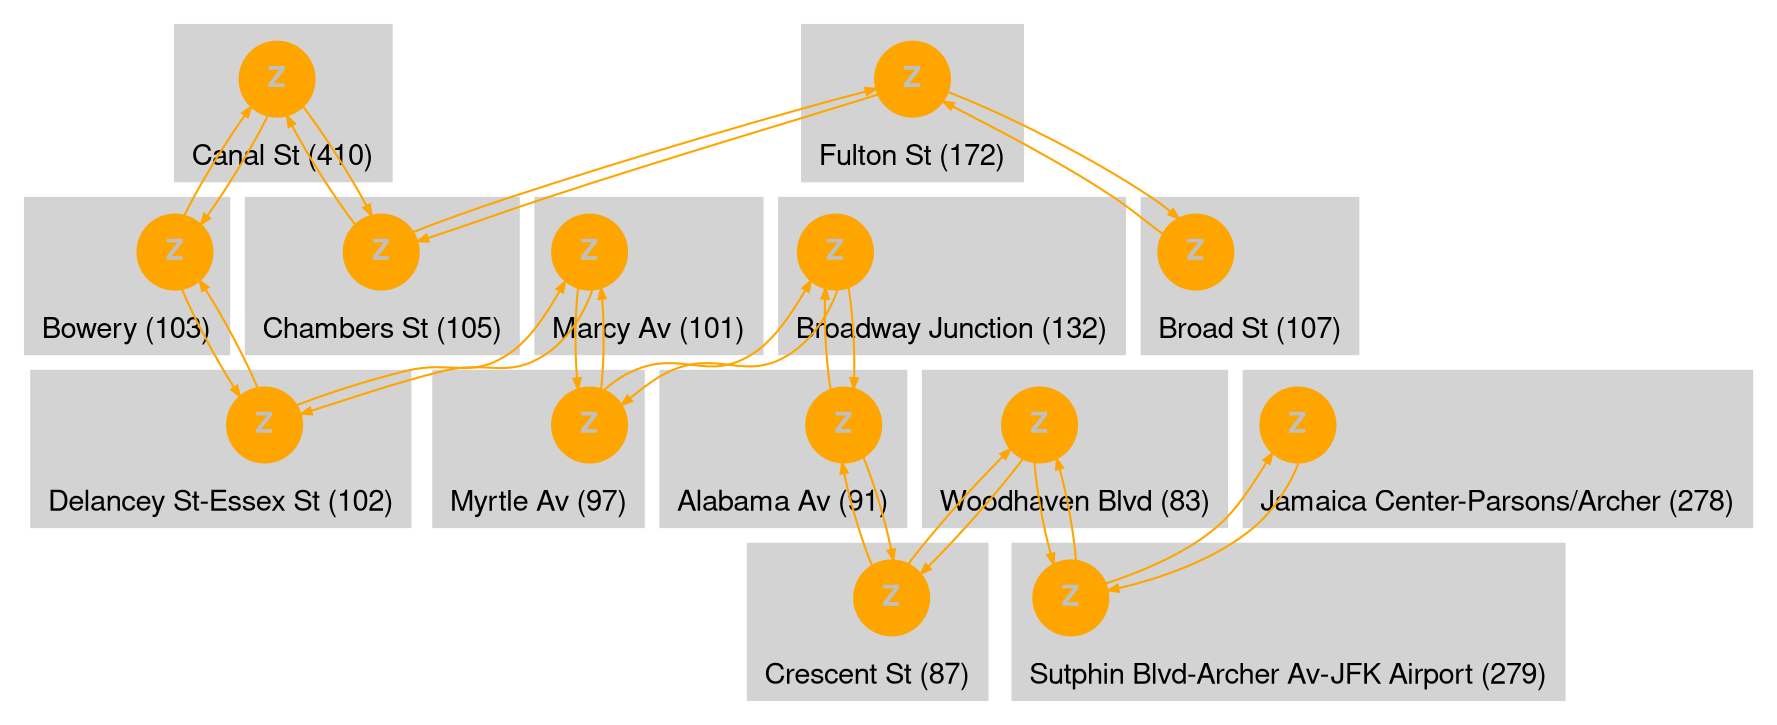 
digraph G {
  fontname="Helvetica,Arial,sans-serif";
  node [fontname="Helvetica,Arial,sans-serif bold" labelloc="c"];
  edge [fontname="Helvetica,Arial,sans-serif" fontsize=8 arrowsize=0.5];
  
  subgraph cluster_410 {
    style=filled;
    color=lightgrey;
    labelloc="b";
    node [style=filled];
    node [label="Z" fillcolor=orange, color="orange", penwidth=1, fontcolor=gray, shape="circle"]"410_Z";
    label = "Canal St (410)";
  }

  subgraph cluster_172 {
    style=filled;
    color=lightgrey;
    labelloc="b";
    node [style=filled];
    node [label="Z" fillcolor=orange, color="orange", penwidth=1, fontcolor=gray, shape="circle"]"172_Z";
    label = "Fulton St (172)";
  }

  subgraph cluster_132 {
    style=filled;
    color=lightgrey;
    labelloc="b";
    node [style=filled];
    node [label="Z" fillcolor=orange, color="orange", penwidth=1, fontcolor=gray, shape="circle"]"132_Z";
    label = "Broadway Junction (132)";
  }

  subgraph cluster_278 {
    style=filled;
    color=lightgrey;
    labelloc="b";
    node [style=filled];
    node [label="Z" fillcolor=orange, color="orange", penwidth=1, fontcolor=gray, shape="circle"]"278_Z";
    label = "Jamaica Center-Parsons/Archer (278)";
  }

  subgraph cluster_279 {
    style=filled;
    color=lightgrey;
    labelloc="b";
    node [style=filled];
    node [label="Z" fillcolor=orange, color="orange", penwidth=1, fontcolor=gray, shape="circle"]"279_Z";
    label = "Sutphin Blvd-Archer Av-JFK Airport (279)";
  }

  subgraph cluster_91 {
    style=filled;
    color=lightgrey;
    labelloc="b";
    node [style=filled];
    node [label="Z" fillcolor=orange, color="orange", penwidth=1, fontcolor=gray, shape="circle"]"91_Z";
    label = "Alabama Av (91)";
  }

  subgraph cluster_97 {
    style=filled;
    color=lightgrey;
    labelloc="b";
    node [style=filled];
    node [label="Z" fillcolor=orange, color="orange", penwidth=1, fontcolor=gray, shape="circle"]"97_Z";
    label = "Myrtle Av (97)";
  }

  subgraph cluster_101 {
    style=filled;
    color=lightgrey;
    labelloc="b";
    node [style=filled];
    node [label="Z" fillcolor=orange, color="orange", penwidth=1, fontcolor=gray, shape="circle"]"101_Z";
    label = "Marcy Av (101)";
  }

  subgraph cluster_102 {
    style=filled;
    color=lightgrey;
    labelloc="b";
    node [style=filled];
    node [label="Z" fillcolor=orange, color="orange", penwidth=1, fontcolor=gray, shape="circle"]"102_Z";
    label = "Delancey St-Essex St (102)";
  }

  subgraph cluster_83 {
    style=filled;
    color=lightgrey;
    labelloc="b";
    node [style=filled];
    node [label="Z" fillcolor=orange, color="orange", penwidth=1, fontcolor=gray, shape="circle"]"83_Z";
    label = "Woodhaven Blvd (83)";
  }

  subgraph cluster_87 {
    style=filled;
    color=lightgrey;
    labelloc="b";
    node [style=filled];
    node [label="Z" fillcolor=orange, color="orange", penwidth=1, fontcolor=gray, shape="circle"]"87_Z";
    label = "Crescent St (87)";
  }

  subgraph cluster_103 {
    style=filled;
    color=lightgrey;
    labelloc="b";
    node [style=filled];
    node [label="Z" fillcolor=orange, color="orange", penwidth=1, fontcolor=gray, shape="circle"]"103_Z";
    label = "Bowery (103)";
  }

  subgraph cluster_105 {
    style=filled;
    color=lightgrey;
    labelloc="b";
    node [style=filled];
    node [label="Z" fillcolor=orange, color="orange", penwidth=1, fontcolor=gray, shape="circle"]"105_Z";
    label = "Chambers St (105)";
  }

  subgraph cluster_107 {
    style=filled;
    color=lightgrey;
    labelloc="b";
    node [style=filled];
    node [label="Z" fillcolor=orange, color="orange", penwidth=1, fontcolor=gray, shape="circle"]"107_Z";
    label = "Broad St (107)";
  }

  "410_Z" -> "105_Z"[ color=orange fontcolor=orange penwidth=1 fontsize=8 arrowsize=0.5];
  "410_Z" -> "103_Z"[ color=orange fontcolor=orange penwidth=1 fontsize=8 arrowsize=0.5];
  "172_Z" -> "105_Z"[ color=orange fontcolor=orange penwidth=1 fontsize=8 arrowsize=0.5];
  "172_Z" -> "107_Z"[ color=orange fontcolor=orange penwidth=1 fontsize=8 arrowsize=0.5];
  "132_Z" -> "91_Z"[ color=orange fontcolor=orange penwidth=1 fontsize=8 arrowsize=0.5];
  "132_Z" -> "97_Z"[ color=orange fontcolor=orange penwidth=1 fontsize=8 arrowsize=0.5];
  "278_Z" -> "279_Z"[ color=orange fontcolor=orange penwidth=1 fontsize=8 arrowsize=0.5];
  "279_Z" -> "278_Z"[ color=orange fontcolor=orange penwidth=1 fontsize=8 arrowsize=0.5];
  "279_Z" -> "83_Z"[ color=orange fontcolor=orange penwidth=1 fontsize=8 arrowsize=0.5];
  "91_Z" -> "87_Z"[ color=orange fontcolor=orange penwidth=1 fontsize=8 arrowsize=0.5];
  "91_Z" -> "132_Z"[ color=orange fontcolor=orange penwidth=1 fontsize=8 arrowsize=0.5];
  "97_Z" -> "101_Z"[ color=orange fontcolor=orange penwidth=1 fontsize=8 arrowsize=0.5];
  "97_Z" -> "132_Z"[ color=orange fontcolor=orange penwidth=1 fontsize=8 arrowsize=0.5];
  "101_Z" -> "97_Z"[ color=orange fontcolor=orange penwidth=1 fontsize=8 arrowsize=0.5];
  "101_Z" -> "102_Z"[ color=orange fontcolor=orange penwidth=1 fontsize=8 arrowsize=0.5];
  "102_Z" -> "101_Z"[ color=orange fontcolor=orange penwidth=1 fontsize=8 arrowsize=0.5];
  "102_Z" -> "103_Z"[ color=orange fontcolor=orange penwidth=1 fontsize=8 arrowsize=0.5];
  "83_Z" -> "279_Z"[ color=orange fontcolor=orange penwidth=1 fontsize=8 arrowsize=0.5];
  "83_Z" -> "87_Z"[ color=orange fontcolor=orange penwidth=1 fontsize=8 arrowsize=0.5];
  "87_Z" -> "91_Z"[ color=orange fontcolor=orange penwidth=1 fontsize=8 arrowsize=0.5];
  "87_Z" -> "83_Z"[ color=orange fontcolor=orange penwidth=1 fontsize=8 arrowsize=0.5];
  "103_Z" -> "102_Z"[ color=orange fontcolor=orange penwidth=1 fontsize=8 arrowsize=0.5];
  "103_Z" -> "410_Z"[ color=orange fontcolor=orange penwidth=1 fontsize=8 arrowsize=0.5];
  "105_Z" -> "172_Z"[ color=orange fontcolor=orange penwidth=1 fontsize=8 arrowsize=0.5];
  "105_Z" -> "410_Z"[ color=orange fontcolor=orange penwidth=1 fontsize=8 arrowsize=0.5];
  "107_Z" -> "172_Z"[ color=orange fontcolor=orange penwidth=1 fontsize=8 arrowsize=0.5];

}
